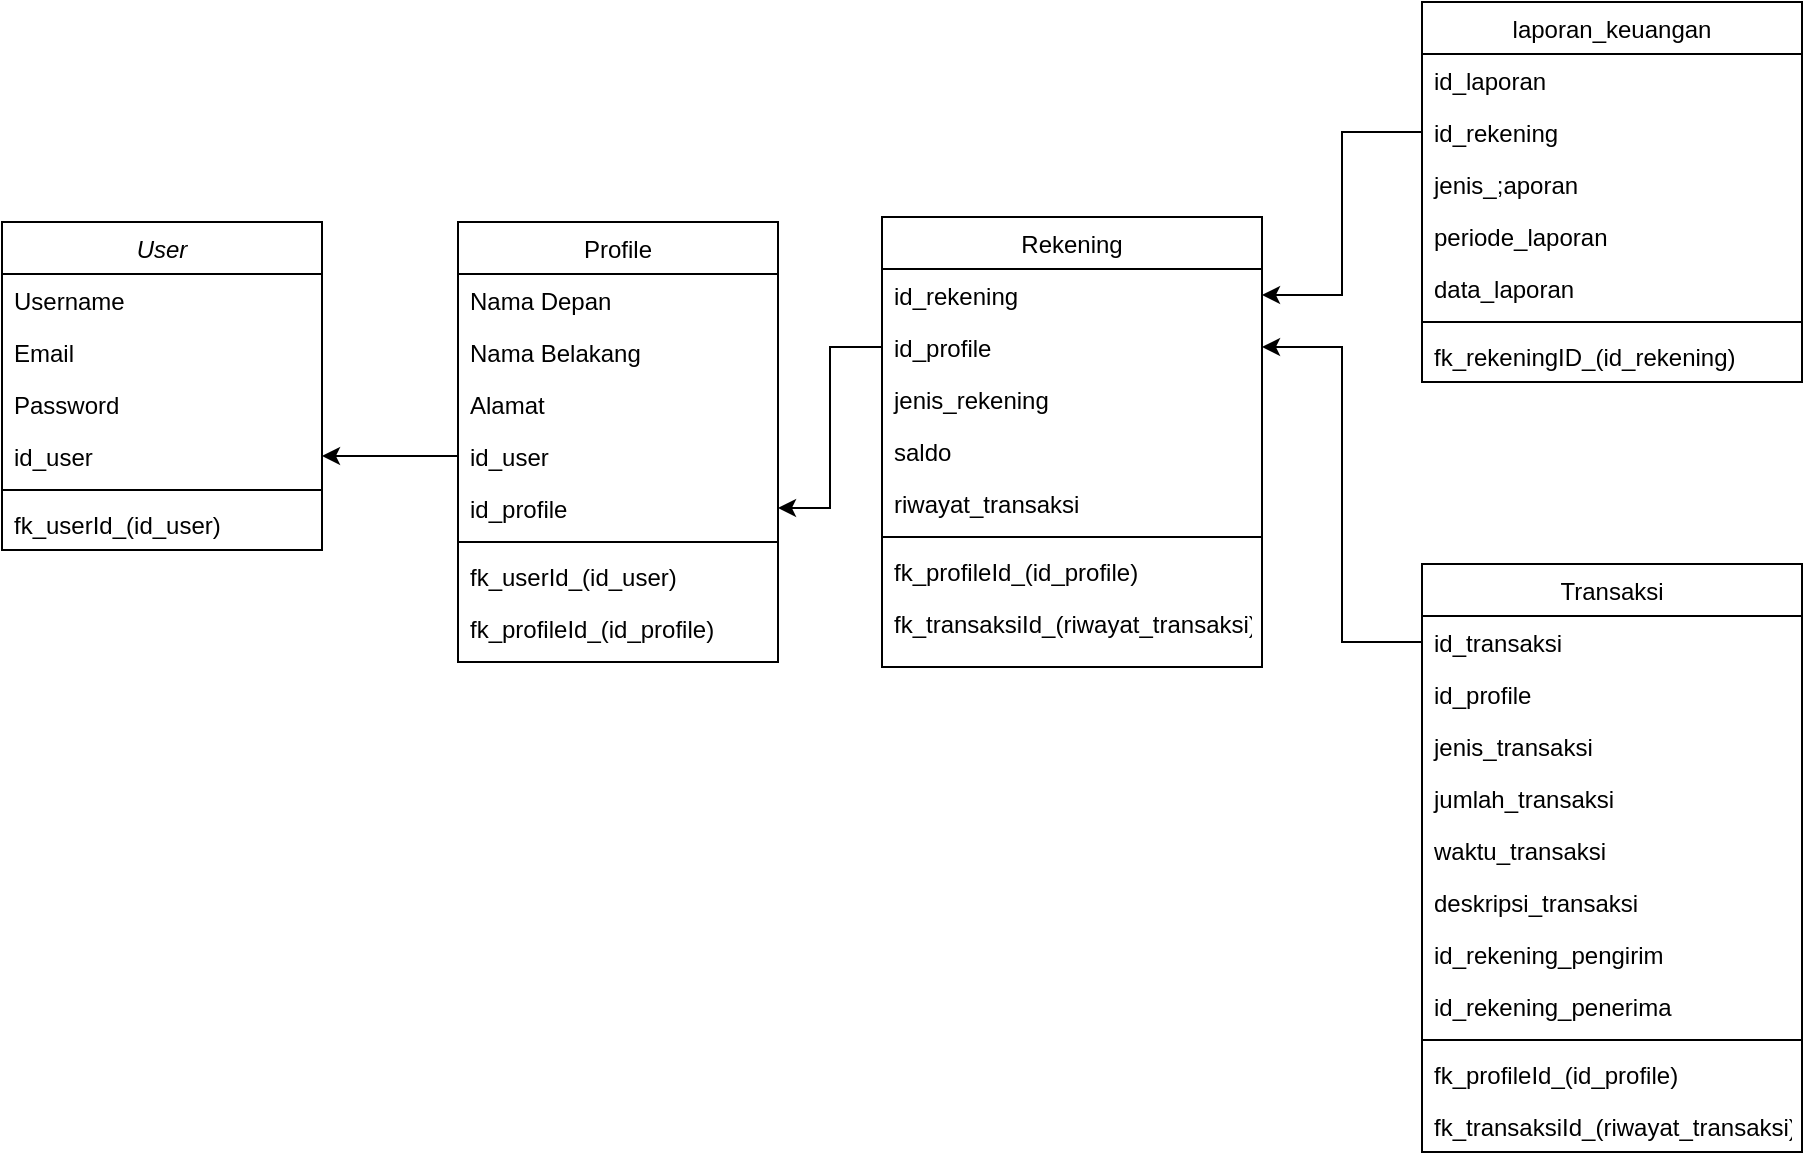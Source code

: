 <mxfile version="24.0.0" type="github">
  <diagram id="C5RBs43oDa-KdzZeNtuy" name="Page-1">
    <mxGraphModel dx="2625" dy="1423" grid="1" gridSize="10" guides="1" tooltips="1" connect="1" arrows="1" fold="1" page="1" pageScale="1" pageWidth="827" pageHeight="1169" math="0" shadow="0">
      <root>
        <mxCell id="WIyWlLk6GJQsqaUBKTNV-0" />
        <mxCell id="WIyWlLk6GJQsqaUBKTNV-1" parent="WIyWlLk6GJQsqaUBKTNV-0" />
        <mxCell id="zkfFHV4jXpPFQw0GAbJ--0" value="User" style="swimlane;fontStyle=2;align=center;verticalAlign=top;childLayout=stackLayout;horizontal=1;startSize=26;horizontalStack=0;resizeParent=1;resizeLast=0;collapsible=1;marginBottom=0;rounded=0;shadow=0;strokeWidth=1;" parent="WIyWlLk6GJQsqaUBKTNV-1" vertex="1">
          <mxGeometry x="280" y="120" width="160" height="164" as="geometry">
            <mxRectangle x="230" y="140" width="160" height="26" as="alternateBounds" />
          </mxGeometry>
        </mxCell>
        <mxCell id="zkfFHV4jXpPFQw0GAbJ--1" value="Username" style="text;align=left;verticalAlign=top;spacingLeft=4;spacingRight=4;overflow=hidden;rotatable=0;points=[[0,0.5],[1,0.5]];portConstraint=eastwest;" parent="zkfFHV4jXpPFQw0GAbJ--0" vertex="1">
          <mxGeometry y="26" width="160" height="26" as="geometry" />
        </mxCell>
        <mxCell id="zkfFHV4jXpPFQw0GAbJ--2" value="Email " style="text;align=left;verticalAlign=top;spacingLeft=4;spacingRight=4;overflow=hidden;rotatable=0;points=[[0,0.5],[1,0.5]];portConstraint=eastwest;rounded=0;shadow=0;html=0;" parent="zkfFHV4jXpPFQw0GAbJ--0" vertex="1">
          <mxGeometry y="52" width="160" height="26" as="geometry" />
        </mxCell>
        <mxCell id="zkfFHV4jXpPFQw0GAbJ--3" value="Password" style="text;align=left;verticalAlign=top;spacingLeft=4;spacingRight=4;overflow=hidden;rotatable=0;points=[[0,0.5],[1,0.5]];portConstraint=eastwest;rounded=0;shadow=0;html=0;" parent="zkfFHV4jXpPFQw0GAbJ--0" vertex="1">
          <mxGeometry y="78" width="160" height="26" as="geometry" />
        </mxCell>
        <mxCell id="G3tCQJUPy8Itg05UMckb-0" value="id_user" style="text;align=left;verticalAlign=top;spacingLeft=4;spacingRight=4;overflow=hidden;rotatable=0;points=[[0,0.5],[1,0.5]];portConstraint=eastwest;rounded=0;shadow=0;html=0;" vertex="1" parent="zkfFHV4jXpPFQw0GAbJ--0">
          <mxGeometry y="104" width="160" height="26" as="geometry" />
        </mxCell>
        <mxCell id="G3tCQJUPy8Itg05UMckb-3" value="" style="line;html=1;strokeWidth=1;align=left;verticalAlign=middle;spacingTop=-1;spacingLeft=3;spacingRight=3;rotatable=0;labelPosition=right;points=[];portConstraint=eastwest;" vertex="1" parent="zkfFHV4jXpPFQw0GAbJ--0">
          <mxGeometry y="130" width="160" height="8" as="geometry" />
        </mxCell>
        <mxCell id="G3tCQJUPy8Itg05UMckb-4" value="fk_userId_(id_user)" style="text;align=left;verticalAlign=top;spacingLeft=4;spacingRight=4;overflow=hidden;rotatable=0;points=[[0,0.5],[1,0.5]];portConstraint=eastwest;rounded=0;shadow=0;html=0;" vertex="1" parent="zkfFHV4jXpPFQw0GAbJ--0">
          <mxGeometry y="138" width="160" height="26" as="geometry" />
        </mxCell>
        <mxCell id="zkfFHV4jXpPFQw0GAbJ--17" value="Profile" style="swimlane;fontStyle=0;align=center;verticalAlign=top;childLayout=stackLayout;horizontal=1;startSize=26;horizontalStack=0;resizeParent=1;resizeLast=0;collapsible=1;marginBottom=0;rounded=0;shadow=0;strokeWidth=1;" parent="WIyWlLk6GJQsqaUBKTNV-1" vertex="1">
          <mxGeometry x="508" y="120" width="160" height="220" as="geometry">
            <mxRectangle x="550" y="140" width="160" height="26" as="alternateBounds" />
          </mxGeometry>
        </mxCell>
        <mxCell id="zkfFHV4jXpPFQw0GAbJ--18" value="Nama Depan" style="text;align=left;verticalAlign=top;spacingLeft=4;spacingRight=4;overflow=hidden;rotatable=0;points=[[0,0.5],[1,0.5]];portConstraint=eastwest;" parent="zkfFHV4jXpPFQw0GAbJ--17" vertex="1">
          <mxGeometry y="26" width="160" height="26" as="geometry" />
        </mxCell>
        <mxCell id="zkfFHV4jXpPFQw0GAbJ--19" value="Nama Belakang" style="text;align=left;verticalAlign=top;spacingLeft=4;spacingRight=4;overflow=hidden;rotatable=0;points=[[0,0.5],[1,0.5]];portConstraint=eastwest;rounded=0;shadow=0;html=0;" parent="zkfFHV4jXpPFQw0GAbJ--17" vertex="1">
          <mxGeometry y="52" width="160" height="26" as="geometry" />
        </mxCell>
        <mxCell id="zkfFHV4jXpPFQw0GAbJ--20" value="Alamat" style="text;align=left;verticalAlign=top;spacingLeft=4;spacingRight=4;overflow=hidden;rotatable=0;points=[[0,0.5],[1,0.5]];portConstraint=eastwest;rounded=0;shadow=0;html=0;" parent="zkfFHV4jXpPFQw0GAbJ--17" vertex="1">
          <mxGeometry y="78" width="160" height="26" as="geometry" />
        </mxCell>
        <mxCell id="zkfFHV4jXpPFQw0GAbJ--21" value="id_user" style="text;align=left;verticalAlign=top;spacingLeft=4;spacingRight=4;overflow=hidden;rotatable=0;points=[[0,0.5],[1,0.5]];portConstraint=eastwest;rounded=0;shadow=0;html=0;" parent="zkfFHV4jXpPFQw0GAbJ--17" vertex="1">
          <mxGeometry y="104" width="160" height="26" as="geometry" />
        </mxCell>
        <mxCell id="G3tCQJUPy8Itg05UMckb-1" value="id_profile" style="text;align=left;verticalAlign=top;spacingLeft=4;spacingRight=4;overflow=hidden;rotatable=0;points=[[0,0.5],[1,0.5]];portConstraint=eastwest;rounded=0;shadow=0;html=0;" vertex="1" parent="zkfFHV4jXpPFQw0GAbJ--17">
          <mxGeometry y="130" width="160" height="26" as="geometry" />
        </mxCell>
        <mxCell id="G3tCQJUPy8Itg05UMckb-2" value="" style="line;html=1;strokeWidth=1;align=left;verticalAlign=middle;spacingTop=-1;spacingLeft=3;spacingRight=3;rotatable=0;labelPosition=right;points=[];portConstraint=eastwest;" vertex="1" parent="zkfFHV4jXpPFQw0GAbJ--17">
          <mxGeometry y="156" width="160" height="8" as="geometry" />
        </mxCell>
        <mxCell id="G3tCQJUPy8Itg05UMckb-6" value="fk_userId_(id_user)" style="text;align=left;verticalAlign=top;spacingLeft=4;spacingRight=4;overflow=hidden;rotatable=0;points=[[0,0.5],[1,0.5]];portConstraint=eastwest;rounded=0;shadow=0;html=0;" vertex="1" parent="zkfFHV4jXpPFQw0GAbJ--17">
          <mxGeometry y="164" width="160" height="26" as="geometry" />
        </mxCell>
        <mxCell id="G3tCQJUPy8Itg05UMckb-7" value="fk_profileId_(id_profile)" style="text;align=left;verticalAlign=top;spacingLeft=4;spacingRight=4;overflow=hidden;rotatable=0;points=[[0,0.5],[1,0.5]];portConstraint=eastwest;rounded=0;shadow=0;html=0;" vertex="1" parent="zkfFHV4jXpPFQw0GAbJ--17">
          <mxGeometry y="190" width="160" height="26" as="geometry" />
        </mxCell>
        <mxCell id="G3tCQJUPy8Itg05UMckb-8" value="Transaksi" style="swimlane;fontStyle=0;align=center;verticalAlign=top;childLayout=stackLayout;horizontal=1;startSize=26;horizontalStack=0;resizeParent=1;resizeLast=0;collapsible=1;marginBottom=0;rounded=0;shadow=0;strokeWidth=1;" vertex="1" parent="WIyWlLk6GJQsqaUBKTNV-1">
          <mxGeometry x="990" y="291" width="190" height="294" as="geometry">
            <mxRectangle x="550" y="140" width="160" height="26" as="alternateBounds" />
          </mxGeometry>
        </mxCell>
        <mxCell id="G3tCQJUPy8Itg05UMckb-9" value="id_transaksi" style="text;align=left;verticalAlign=top;spacingLeft=4;spacingRight=4;overflow=hidden;rotatable=0;points=[[0,0.5],[1,0.5]];portConstraint=eastwest;" vertex="1" parent="G3tCQJUPy8Itg05UMckb-8">
          <mxGeometry y="26" width="190" height="26" as="geometry" />
        </mxCell>
        <mxCell id="G3tCQJUPy8Itg05UMckb-10" value="id_profile" style="text;align=left;verticalAlign=top;spacingLeft=4;spacingRight=4;overflow=hidden;rotatable=0;points=[[0,0.5],[1,0.5]];portConstraint=eastwest;rounded=0;shadow=0;html=0;" vertex="1" parent="G3tCQJUPy8Itg05UMckb-8">
          <mxGeometry y="52" width="190" height="26" as="geometry" />
        </mxCell>
        <mxCell id="G3tCQJUPy8Itg05UMckb-11" value="jenis_transaksi" style="text;align=left;verticalAlign=top;spacingLeft=4;spacingRight=4;overflow=hidden;rotatable=0;points=[[0,0.5],[1,0.5]];portConstraint=eastwest;rounded=0;shadow=0;html=0;" vertex="1" parent="G3tCQJUPy8Itg05UMckb-8">
          <mxGeometry y="78" width="190" height="26" as="geometry" />
        </mxCell>
        <mxCell id="G3tCQJUPy8Itg05UMckb-12" value="jumlah_transaksi" style="text;align=left;verticalAlign=top;spacingLeft=4;spacingRight=4;overflow=hidden;rotatable=0;points=[[0,0.5],[1,0.5]];portConstraint=eastwest;rounded=0;shadow=0;html=0;" vertex="1" parent="G3tCQJUPy8Itg05UMckb-8">
          <mxGeometry y="104" width="190" height="26" as="geometry" />
        </mxCell>
        <mxCell id="G3tCQJUPy8Itg05UMckb-13" value="waktu_transaksi" style="text;align=left;verticalAlign=top;spacingLeft=4;spacingRight=4;overflow=hidden;rotatable=0;points=[[0,0.5],[1,0.5]];portConstraint=eastwest;rounded=0;shadow=0;html=0;" vertex="1" parent="G3tCQJUPy8Itg05UMckb-8">
          <mxGeometry y="130" width="190" height="26" as="geometry" />
        </mxCell>
        <mxCell id="G3tCQJUPy8Itg05UMckb-14" value="deskripsi_transaksi" style="text;align=left;verticalAlign=top;spacingLeft=4;spacingRight=4;overflow=hidden;rotatable=0;points=[[0,0.5],[1,0.5]];portConstraint=eastwest;rounded=0;shadow=0;html=0;" vertex="1" parent="G3tCQJUPy8Itg05UMckb-8">
          <mxGeometry y="156" width="190" height="26" as="geometry" />
        </mxCell>
        <mxCell id="G3tCQJUPy8Itg05UMckb-18" value="id_rekening_pengirim" style="text;align=left;verticalAlign=top;spacingLeft=4;spacingRight=4;overflow=hidden;rotatable=0;points=[[0,0.5],[1,0.5]];portConstraint=eastwest;rounded=0;shadow=0;html=0;" vertex="1" parent="G3tCQJUPy8Itg05UMckb-8">
          <mxGeometry y="182" width="190" height="26" as="geometry" />
        </mxCell>
        <mxCell id="G3tCQJUPy8Itg05UMckb-19" value="id_rekening_penerima" style="text;align=left;verticalAlign=top;spacingLeft=4;spacingRight=4;overflow=hidden;rotatable=0;points=[[0,0.5],[1,0.5]];portConstraint=eastwest;rounded=0;shadow=0;html=0;" vertex="1" parent="G3tCQJUPy8Itg05UMckb-8">
          <mxGeometry y="208" width="190" height="26" as="geometry" />
        </mxCell>
        <mxCell id="G3tCQJUPy8Itg05UMckb-15" value="" style="line;html=1;strokeWidth=1;align=left;verticalAlign=middle;spacingTop=-1;spacingLeft=3;spacingRight=3;rotatable=0;labelPosition=right;points=[];portConstraint=eastwest;" vertex="1" parent="G3tCQJUPy8Itg05UMckb-8">
          <mxGeometry y="234" width="190" height="8" as="geometry" />
        </mxCell>
        <mxCell id="G3tCQJUPy8Itg05UMckb-17" value="fk_profileId_(id_profile)" style="text;align=left;verticalAlign=top;spacingLeft=4;spacingRight=4;overflow=hidden;rotatable=0;points=[[0,0.5],[1,0.5]];portConstraint=eastwest;rounded=0;shadow=0;html=0;" vertex="1" parent="G3tCQJUPy8Itg05UMckb-8">
          <mxGeometry y="242" width="190" height="26" as="geometry" />
        </mxCell>
        <mxCell id="G3tCQJUPy8Itg05UMckb-32" value="fk_transaksiId_(riwayat_transaksi)" style="text;align=left;verticalAlign=top;spacingLeft=4;spacingRight=4;overflow=hidden;rotatable=0;points=[[0,0.5],[1,0.5]];portConstraint=eastwest;rounded=0;shadow=0;html=0;" vertex="1" parent="G3tCQJUPy8Itg05UMckb-8">
          <mxGeometry y="268" width="190" height="26" as="geometry" />
        </mxCell>
        <mxCell id="G3tCQJUPy8Itg05UMckb-20" value="Rekening" style="swimlane;fontStyle=0;align=center;verticalAlign=top;childLayout=stackLayout;horizontal=1;startSize=26;horizontalStack=0;resizeParent=1;resizeLast=0;collapsible=1;marginBottom=0;rounded=0;shadow=0;strokeWidth=1;" vertex="1" parent="WIyWlLk6GJQsqaUBKTNV-1">
          <mxGeometry x="720" y="117.5" width="190" height="225" as="geometry">
            <mxRectangle x="550" y="140" width="160" height="26" as="alternateBounds" />
          </mxGeometry>
        </mxCell>
        <mxCell id="G3tCQJUPy8Itg05UMckb-21" value="id_rekening" style="text;align=left;verticalAlign=top;spacingLeft=4;spacingRight=4;overflow=hidden;rotatable=0;points=[[0,0.5],[1,0.5]];portConstraint=eastwest;" vertex="1" parent="G3tCQJUPy8Itg05UMckb-20">
          <mxGeometry y="26" width="190" height="26" as="geometry" />
        </mxCell>
        <mxCell id="G3tCQJUPy8Itg05UMckb-22" value="id_profile" style="text;align=left;verticalAlign=top;spacingLeft=4;spacingRight=4;overflow=hidden;rotatable=0;points=[[0,0.5],[1,0.5]];portConstraint=eastwest;rounded=0;shadow=0;html=0;" vertex="1" parent="G3tCQJUPy8Itg05UMckb-20">
          <mxGeometry y="52" width="190" height="26" as="geometry" />
        </mxCell>
        <mxCell id="G3tCQJUPy8Itg05UMckb-23" value="jenis_rekening" style="text;align=left;verticalAlign=top;spacingLeft=4;spacingRight=4;overflow=hidden;rotatable=0;points=[[0,0.5],[1,0.5]];portConstraint=eastwest;rounded=0;shadow=0;html=0;" vertex="1" parent="G3tCQJUPy8Itg05UMckb-20">
          <mxGeometry y="78" width="190" height="26" as="geometry" />
        </mxCell>
        <mxCell id="G3tCQJUPy8Itg05UMckb-24" value="saldo" style="text;align=left;verticalAlign=top;spacingLeft=4;spacingRight=4;overflow=hidden;rotatable=0;points=[[0,0.5],[1,0.5]];portConstraint=eastwest;rounded=0;shadow=0;html=0;" vertex="1" parent="G3tCQJUPy8Itg05UMckb-20">
          <mxGeometry y="104" width="190" height="26" as="geometry" />
        </mxCell>
        <mxCell id="G3tCQJUPy8Itg05UMckb-25" value="riwayat_transaksi" style="text;align=left;verticalAlign=top;spacingLeft=4;spacingRight=4;overflow=hidden;rotatable=0;points=[[0,0.5],[1,0.5]];portConstraint=eastwest;rounded=0;shadow=0;html=0;" vertex="1" parent="G3tCQJUPy8Itg05UMckb-20">
          <mxGeometry y="130" width="190" height="26" as="geometry" />
        </mxCell>
        <mxCell id="G3tCQJUPy8Itg05UMckb-29" value="" style="line;html=1;strokeWidth=1;align=left;verticalAlign=middle;spacingTop=-1;spacingLeft=3;spacingRight=3;rotatable=0;labelPosition=right;points=[];portConstraint=eastwest;" vertex="1" parent="G3tCQJUPy8Itg05UMckb-20">
          <mxGeometry y="156" width="190" height="8" as="geometry" />
        </mxCell>
        <mxCell id="G3tCQJUPy8Itg05UMckb-30" value="fk_profileId_(id_profile)" style="text;align=left;verticalAlign=top;spacingLeft=4;spacingRight=4;overflow=hidden;rotatable=0;points=[[0,0.5],[1,0.5]];portConstraint=eastwest;rounded=0;shadow=0;html=0;" vertex="1" parent="G3tCQJUPy8Itg05UMckb-20">
          <mxGeometry y="164" width="190" height="26" as="geometry" />
        </mxCell>
        <mxCell id="G3tCQJUPy8Itg05UMckb-31" value="fk_transaksiId_(riwayat_transaksi)" style="text;align=left;verticalAlign=top;spacingLeft=4;spacingRight=4;overflow=hidden;rotatable=0;points=[[0,0.5],[1,0.5]];portConstraint=eastwest;rounded=0;shadow=0;html=0;" vertex="1" parent="G3tCQJUPy8Itg05UMckb-20">
          <mxGeometry y="190" width="190" height="26" as="geometry" />
        </mxCell>
        <mxCell id="G3tCQJUPy8Itg05UMckb-33" value="laporan_keuangan" style="swimlane;fontStyle=0;align=center;verticalAlign=top;childLayout=stackLayout;horizontal=1;startSize=26;horizontalStack=0;resizeParent=1;resizeLast=0;collapsible=1;marginBottom=0;rounded=0;shadow=0;strokeWidth=1;" vertex="1" parent="WIyWlLk6GJQsqaUBKTNV-1">
          <mxGeometry x="990" y="10" width="190" height="190" as="geometry">
            <mxRectangle x="550" y="140" width="160" height="26" as="alternateBounds" />
          </mxGeometry>
        </mxCell>
        <mxCell id="G3tCQJUPy8Itg05UMckb-34" value="id_laporan" style="text;align=left;verticalAlign=top;spacingLeft=4;spacingRight=4;overflow=hidden;rotatable=0;points=[[0,0.5],[1,0.5]];portConstraint=eastwest;" vertex="1" parent="G3tCQJUPy8Itg05UMckb-33">
          <mxGeometry y="26" width="190" height="26" as="geometry" />
        </mxCell>
        <mxCell id="G3tCQJUPy8Itg05UMckb-42" value="id_rekening" style="text;align=left;verticalAlign=top;spacingLeft=4;spacingRight=4;overflow=hidden;rotatable=0;points=[[0,0.5],[1,0.5]];portConstraint=eastwest;rounded=0;shadow=0;html=0;" vertex="1" parent="G3tCQJUPy8Itg05UMckb-33">
          <mxGeometry y="52" width="190" height="26" as="geometry" />
        </mxCell>
        <mxCell id="G3tCQJUPy8Itg05UMckb-35" value="jenis_;aporan" style="text;align=left;verticalAlign=top;spacingLeft=4;spacingRight=4;overflow=hidden;rotatable=0;points=[[0,0.5],[1,0.5]];portConstraint=eastwest;rounded=0;shadow=0;html=0;" vertex="1" parent="G3tCQJUPy8Itg05UMckb-33">
          <mxGeometry y="78" width="190" height="26" as="geometry" />
        </mxCell>
        <mxCell id="G3tCQJUPy8Itg05UMckb-36" value="periode_laporan" style="text;align=left;verticalAlign=top;spacingLeft=4;spacingRight=4;overflow=hidden;rotatable=0;points=[[0,0.5],[1,0.5]];portConstraint=eastwest;rounded=0;shadow=0;html=0;" vertex="1" parent="G3tCQJUPy8Itg05UMckb-33">
          <mxGeometry y="104" width="190" height="26" as="geometry" />
        </mxCell>
        <mxCell id="G3tCQJUPy8Itg05UMckb-37" value="data_laporan" style="text;align=left;verticalAlign=top;spacingLeft=4;spacingRight=4;overflow=hidden;rotatable=0;points=[[0,0.5],[1,0.5]];portConstraint=eastwest;rounded=0;shadow=0;html=0;" vertex="1" parent="G3tCQJUPy8Itg05UMckb-33">
          <mxGeometry y="130" width="190" height="26" as="geometry" />
        </mxCell>
        <mxCell id="G3tCQJUPy8Itg05UMckb-39" value="" style="line;html=1;strokeWidth=1;align=left;verticalAlign=middle;spacingTop=-1;spacingLeft=3;spacingRight=3;rotatable=0;labelPosition=right;points=[];portConstraint=eastwest;" vertex="1" parent="G3tCQJUPy8Itg05UMckb-33">
          <mxGeometry y="156" width="190" height="8" as="geometry" />
        </mxCell>
        <mxCell id="G3tCQJUPy8Itg05UMckb-41" value="fk_rekeningID_(id_rekening)" style="text;align=left;verticalAlign=top;spacingLeft=4;spacingRight=4;overflow=hidden;rotatable=0;points=[[0,0.5],[1,0.5]];portConstraint=eastwest;rounded=0;shadow=0;html=0;" vertex="1" parent="G3tCQJUPy8Itg05UMckb-33">
          <mxGeometry y="164" width="190" height="26" as="geometry" />
        </mxCell>
        <mxCell id="G3tCQJUPy8Itg05UMckb-43" style="edgeStyle=orthogonalEdgeStyle;rounded=0;orthogonalLoop=1;jettySize=auto;html=1;entryX=1;entryY=0.5;entryDx=0;entryDy=0;" edge="1" parent="WIyWlLk6GJQsqaUBKTNV-1" source="zkfFHV4jXpPFQw0GAbJ--21" target="G3tCQJUPy8Itg05UMckb-0">
          <mxGeometry relative="1" as="geometry" />
        </mxCell>
        <mxCell id="G3tCQJUPy8Itg05UMckb-44" style="edgeStyle=orthogonalEdgeStyle;rounded=0;orthogonalLoop=1;jettySize=auto;html=1;" edge="1" parent="WIyWlLk6GJQsqaUBKTNV-1" source="G3tCQJUPy8Itg05UMckb-22" target="G3tCQJUPy8Itg05UMckb-1">
          <mxGeometry relative="1" as="geometry" />
        </mxCell>
        <mxCell id="G3tCQJUPy8Itg05UMckb-46" style="edgeStyle=orthogonalEdgeStyle;rounded=0;orthogonalLoop=1;jettySize=auto;html=1;entryX=1;entryY=0.5;entryDx=0;entryDy=0;" edge="1" parent="WIyWlLk6GJQsqaUBKTNV-1" source="G3tCQJUPy8Itg05UMckb-42" target="G3tCQJUPy8Itg05UMckb-21">
          <mxGeometry relative="1" as="geometry" />
        </mxCell>
        <mxCell id="G3tCQJUPy8Itg05UMckb-47" style="edgeStyle=orthogonalEdgeStyle;rounded=0;orthogonalLoop=1;jettySize=auto;html=1;entryX=1;entryY=0.5;entryDx=0;entryDy=0;" edge="1" parent="WIyWlLk6GJQsqaUBKTNV-1" source="G3tCQJUPy8Itg05UMckb-9" target="G3tCQJUPy8Itg05UMckb-22">
          <mxGeometry relative="1" as="geometry" />
        </mxCell>
      </root>
    </mxGraphModel>
  </diagram>
</mxfile>
